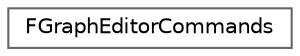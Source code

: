 digraph "Graphical Class Hierarchy"
{
 // INTERACTIVE_SVG=YES
 // LATEX_PDF_SIZE
  bgcolor="transparent";
  edge [fontname=Helvetica,fontsize=10,labelfontname=Helvetica,labelfontsize=10];
  node [fontname=Helvetica,fontsize=10,shape=box,height=0.2,width=0.4];
  rankdir="LR";
  Node0 [id="Node000000",label="FGraphEditorCommands",height=0.2,width=0.4,color="grey40", fillcolor="white", style="filled",URL="$d2/dc2/classFGraphEditorCommands.html",tooltip=" "];
}

